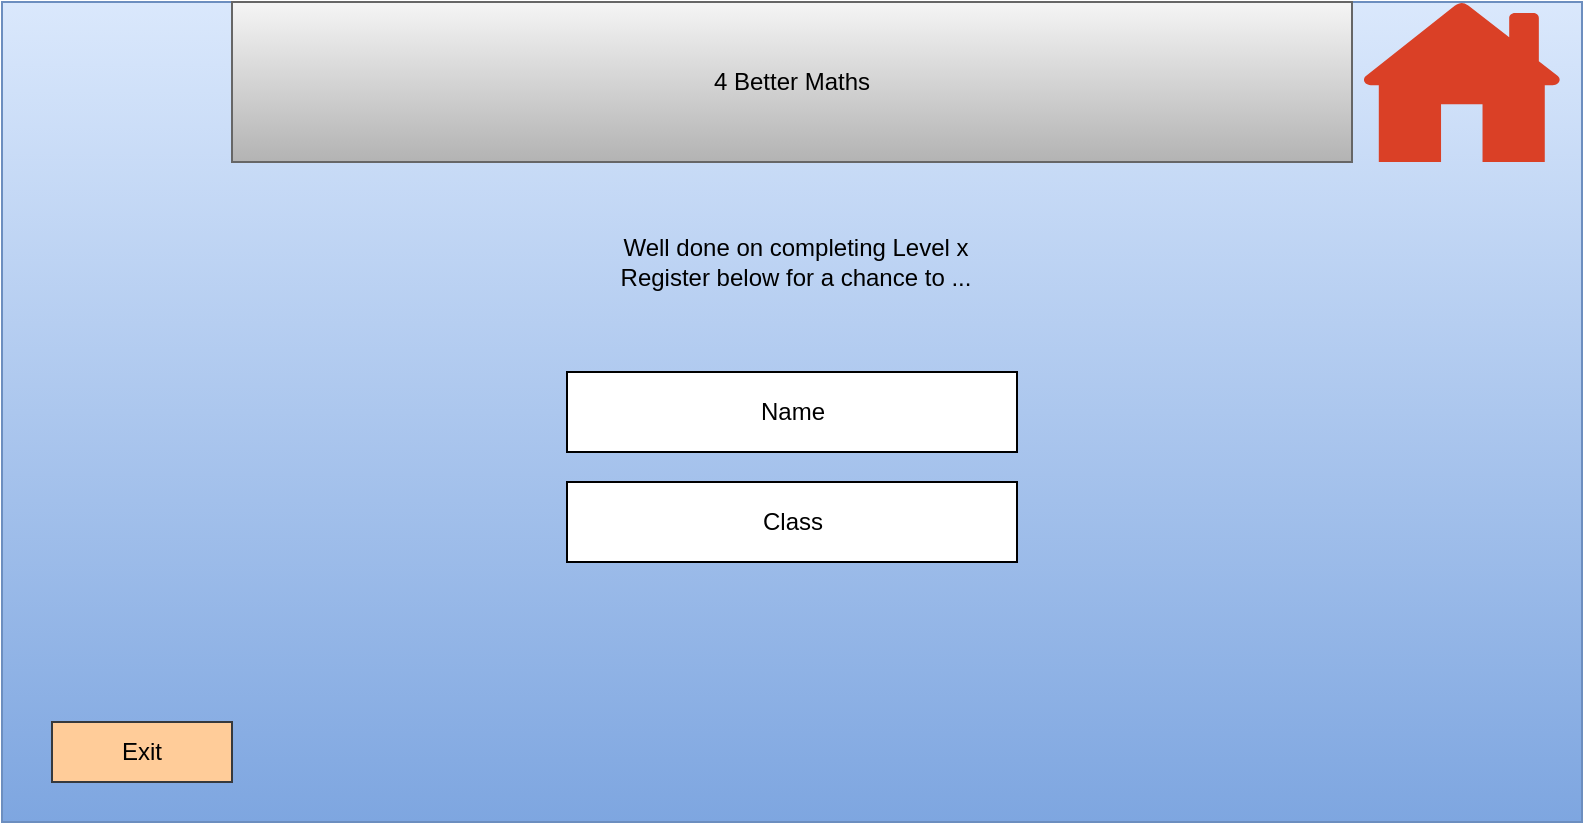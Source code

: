 <mxfile version="12.9.7" type="github">
  <diagram id="8WfZ3dZReKam-P5BLzc5" name="Page-1">
    <mxGraphModel dx="1038" dy="531" grid="1" gridSize="10" guides="1" tooltips="1" connect="1" arrows="1" fold="1" page="1" pageScale="1" pageWidth="850" pageHeight="1100" math="0" shadow="0">
      <root>
        <mxCell id="0" />
        <mxCell id="1" parent="0" />
        <mxCell id="5EDrtBz7e7ODney3Kfua-1" value="" style="rounded=0;whiteSpace=wrap;html=1;fillColor=#dae8fc;strokeColor=#6c8ebf;gradientColor=#7ea6e0;" vertex="1" parent="1">
          <mxGeometry x="60" y="220" width="790" height="410" as="geometry" />
        </mxCell>
        <mxCell id="5EDrtBz7e7ODney3Kfua-2" value="4 Better Maths" style="text;html=1;strokeColor=#666666;fillColor=#f5f5f5;align=center;verticalAlign=middle;whiteSpace=wrap;rounded=0;gradientColor=#b3b3b3;" vertex="1" parent="1">
          <mxGeometry x="175" y="220" width="560" height="80" as="geometry" />
        </mxCell>
        <mxCell id="5EDrtBz7e7ODney3Kfua-3" value="Exit" style="rounded=0;whiteSpace=wrap;html=1;fillColor=#ffcc99;strokeColor=#36393d;" vertex="1" parent="1">
          <mxGeometry x="85" y="580" width="90" height="30" as="geometry" />
        </mxCell>
        <mxCell id="5EDrtBz7e7ODney3Kfua-4" value="" style="pointerEvents=1;shadow=0;dashed=0;html=1;strokeColor=none;labelPosition=center;verticalLabelPosition=bottom;verticalAlign=top;outlineConnect=0;align=center;shape=mxgraph.office.concepts.home;fillColor=#DA4026;" vertex="1" parent="1">
          <mxGeometry x="740" y="220" width="100" height="80" as="geometry" />
        </mxCell>
        <mxCell id="5EDrtBz7e7ODney3Kfua-5" value="Name" style="rounded=0;whiteSpace=wrap;html=1;" vertex="1" parent="1">
          <mxGeometry x="342.5" y="405" width="225" height="40" as="geometry" />
        </mxCell>
        <mxCell id="5EDrtBz7e7ODney3Kfua-6" value="Well done on completing Level x&lt;br&gt;Register below for a chance to ..." style="text;html=1;strokeColor=none;fillColor=none;align=center;verticalAlign=middle;whiteSpace=wrap;rounded=0;" vertex="1" parent="1">
          <mxGeometry x="342.5" y="330" width="227.5" height="40" as="geometry" />
        </mxCell>
        <mxCell id="5EDrtBz7e7ODney3Kfua-7" value="Class" style="rounded=0;whiteSpace=wrap;html=1;" vertex="1" parent="1">
          <mxGeometry x="342.5" y="460" width="225" height="40" as="geometry" />
        </mxCell>
      </root>
    </mxGraphModel>
  </diagram>
</mxfile>
